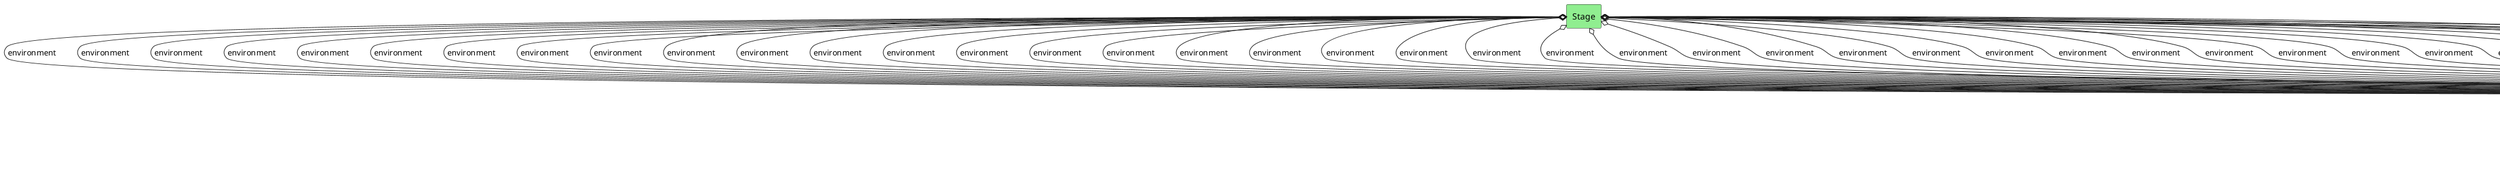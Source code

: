 @startuml

class "Environment" as Model {
 string name

 
}

rectangle "MultiCloud" as MultiCloud #lightblue {
}

Model o--> "n" MultiCloud : clouds


rectangle "PolicyCollection" as PolicyCollection #lightblue {
}

Model o--> "1" PolicyCollection : policies


rectangle "SecurityProfile" as SecurityProfile #lightblue {
}

Model o--> "1" SecurityProfile : profile




    rectangle "Stage" as Stage #lightgreen {
    }
    
        Stage   o--> "1" Model : "environment"
    
    rectangle "Servicelet" as Servicelet #lightgreen {
    }
    
        Servicelet   o--> "1" Model : "env"
    
    rectangle "StackletDefinition" as StackletDefinition #lightgreen {
    }
    
        StackletDefinition   o--> "1" Model : "env"
    
    rectangle "Stage" as Stage #lightgreen {
    }
    
        Stage   o--> "1" Model : "environment"
    
    rectangle "Servicelet" as Servicelet #lightgreen {
    }
    
        Servicelet   o--> "1" Model : "env"
    
    rectangle "StackletDefinition" as StackletDefinition #lightgreen {
    }
    
        StackletDefinition   o--> "1" Model : "env"
    
    rectangle "Stage" as Stage #lightgreen {
    }
    
        Stage   o--> "1" Model : "environment"
    
    rectangle "Servicelet" as Servicelet #lightgreen {
    }
    
        Servicelet   o--> "1" Model : "env"
    
    rectangle "StackletDefinition" as StackletDefinition #lightgreen {
    }
    
        StackletDefinition   o--> "1" Model : "env"
    
    rectangle "Stage" as Stage #lightgreen {
    }
    
        Stage   o--> "1" Model : "environment"
    
    rectangle "Servicelet" as Servicelet #lightgreen {
    }
    
        Servicelet   o--> "1" Model : "env"
    
    rectangle "StackletDefinition" as StackletDefinition #lightgreen {
    }
    
        StackletDefinition   o--> "1" Model : "env"
    
    rectangle "Stage" as Stage #lightgreen {
    }
    
        Stage   o--> "1" Model : "environment"
    
    rectangle "Servicelet" as Servicelet #lightgreen {
    }
    
        Servicelet   o--> "1" Model : "env"
    
    rectangle "StackletDefinition" as StackletDefinition #lightgreen {
    }
    
        StackletDefinition   o--> "1" Model : "env"
    
    rectangle "Stage" as Stage #lightgreen {
    }
    
        Stage   o--> "1" Model : "environment"
    
    rectangle "Servicelet" as Servicelet #lightgreen {
    }
    
        Servicelet   o--> "1" Model : "env"
    
    rectangle "StackletDefinition" as StackletDefinition #lightgreen {
    }
    
        StackletDefinition   o--> "1" Model : "env"
    
    rectangle "Stage" as Stage #lightgreen {
    }
    
        Stage   o--> "1" Model : "environment"
    
    rectangle "Servicelet" as Servicelet #lightgreen {
    }
    
        Servicelet   o--> "1" Model : "env"
    
    rectangle "StackletDefinition" as StackletDefinition #lightgreen {
    }
    
        StackletDefinition   o--> "1" Model : "env"
    
    rectangle "Stage" as Stage #lightgreen {
    }
    
        Stage   o--> "1" Model : "environment"
    
    rectangle "Servicelet" as Servicelet #lightgreen {
    }
    
        Servicelet   o--> "1" Model : "env"
    
    rectangle "StackletDefinition" as StackletDefinition #lightgreen {
    }
    
        StackletDefinition   o--> "1" Model : "env"
    
    rectangle "Stage" as Stage #lightgreen {
    }
    
        Stage   o--> "1" Model : "environment"
    
    rectangle "Servicelet" as Servicelet #lightgreen {
    }
    
        Servicelet   o--> "1" Model : "env"
    
    rectangle "StackletDefinition" as StackletDefinition #lightgreen {
    }
    
        StackletDefinition   o--> "1" Model : "env"
    
    rectangle "Stage" as Stage #lightgreen {
    }
    
        Stage   o--> "1" Model : "environment"
    
    rectangle "Servicelet" as Servicelet #lightgreen {
    }
    
        Servicelet   o--> "1" Model : "env"
    
    rectangle "StackletDefinition" as StackletDefinition #lightgreen {
    }
    
        StackletDefinition   o--> "1" Model : "env"
    
    rectangle "Stage" as Stage #lightgreen {
    }
    
        Stage   o--> "1" Model : "environment"
    
    rectangle "Servicelet" as Servicelet #lightgreen {
    }
    
        Servicelet   o--> "1" Model : "env"
    
    rectangle "StackletDefinition" as StackletDefinition #lightgreen {
    }
    
        StackletDefinition   o--> "1" Model : "env"
    
    rectangle "Stage" as Stage #lightgreen {
    }
    
        Stage   o--> "1" Model : "environment"
    
    rectangle "Servicelet" as Servicelet #lightgreen {
    }
    
        Servicelet   o--> "1" Model : "env"
    
    rectangle "StackletDefinition" as StackletDefinition #lightgreen {
    }
    
        StackletDefinition   o--> "1" Model : "env"
    
    rectangle "Stage" as Stage #lightgreen {
    }
    
        Stage   o--> "1" Model : "environment"
    
    rectangle "Servicelet" as Servicelet #lightgreen {
    }
    
        Servicelet   o--> "1" Model : "env"
    
    rectangle "StackletDefinition" as StackletDefinition #lightgreen {
    }
    
        StackletDefinition   o--> "1" Model : "env"
    
    rectangle "Stage" as Stage #lightgreen {
    }
    
        Stage   o--> "1" Model : "environment"
    
    rectangle "Servicelet" as Servicelet #lightgreen {
    }
    
        Servicelet   o--> "1" Model : "env"
    
    rectangle "StackletDefinition" as StackletDefinition #lightgreen {
    }
    
        StackletDefinition   o--> "1" Model : "env"
    
    rectangle "Stage" as Stage #lightgreen {
    }
    
        Stage   o--> "1" Model : "environment"
    
    rectangle "Servicelet" as Servicelet #lightgreen {
    }
    
        Servicelet   o--> "1" Model : "env"
    
    rectangle "StackletDefinition" as StackletDefinition #lightgreen {
    }
    
        StackletDefinition   o--> "1" Model : "env"
    
    rectangle "Stage" as Stage #lightgreen {
    }
    
        Stage   o--> "1" Model : "environment"
    
    rectangle "Servicelet" as Servicelet #lightgreen {
    }
    
        Servicelet   o--> "1" Model : "env"
    
    rectangle "StackletDefinition" as StackletDefinition #lightgreen {
    }
    
        StackletDefinition   o--> "1" Model : "env"
    
    rectangle "Stage" as Stage #lightgreen {
    }
    
        Stage   o--> "1" Model : "environment"
    
    rectangle "Servicelet" as Servicelet #lightgreen {
    }
    
        Servicelet   o--> "1" Model : "env"
    
    rectangle "StackletDefinition" as StackletDefinition #lightgreen {
    }
    
        StackletDefinition   o--> "1" Model : "env"
    
    rectangle "Stage" as Stage #lightgreen {
    }
    
        Stage   o--> "1" Model : "environment"
    
    rectangle "Servicelet" as Servicelet #lightgreen {
    }
    
        Servicelet   o--> "1" Model : "env"
    
    rectangle "StackletDefinition" as StackletDefinition #lightgreen {
    }
    
        StackletDefinition   o--> "1" Model : "env"
    
    rectangle "Stage" as Stage #lightgreen {
    }
    
        Stage   o--> "1" Model : "environment"
    
    rectangle "Servicelet" as Servicelet #lightgreen {
    }
    
        Servicelet   o--> "1" Model : "env"
    
    rectangle "StackletDefinition" as StackletDefinition #lightgreen {
    }
    
        StackletDefinition   o--> "1" Model : "env"
    
    rectangle "Stage" as Stage #lightgreen {
    }
    
        Stage   o--> "1" Model : "environment"
    
    rectangle "Servicelet" as Servicelet #lightgreen {
    }
    
        Servicelet   o--> "1" Model : "env"
    
    rectangle "StackletDefinition" as StackletDefinition #lightgreen {
    }
    
        StackletDefinition   o--> "1" Model : "env"
    
    rectangle "Stage" as Stage #lightgreen {
    }
    
        Stage   o--> "1" Model : "environment"
    
    rectangle "Servicelet" as Servicelet #lightgreen {
    }
    
        Servicelet   o--> "1" Model : "env"
    
    rectangle "StackletDefinition" as StackletDefinition #lightgreen {
    }
    
        StackletDefinition   o--> "1" Model : "env"
    
    rectangle "Stage" as Stage #lightgreen {
    }
    
        Stage   o--> "1" Model : "environment"
    
    rectangle "Servicelet" as Servicelet #lightgreen {
    }
    
        Servicelet   o--> "1" Model : "env"
    
    rectangle "StackletDefinition" as StackletDefinition #lightgreen {
    }
    
        StackletDefinition   o--> "1" Model : "env"
    
    rectangle "Stage" as Stage #lightgreen {
    }
    
        Stage   o--> "1" Model : "environment"
    
    rectangle "Servicelet" as Servicelet #lightgreen {
    }
    
        Servicelet   o--> "1" Model : "env"
    
    rectangle "StackletDefinition" as StackletDefinition #lightgreen {
    }
    
        StackletDefinition   o--> "1" Model : "env"
    
    rectangle "Stage" as Stage #lightgreen {
    }
    
        Stage   o--> "1" Model : "environment"
    
    rectangle "Servicelet" as Servicelet #lightgreen {
    }
    
        Servicelet   o--> "1" Model : "env"
    
    rectangle "StackletDefinition" as StackletDefinition #lightgreen {
    }
    
        StackletDefinition   o--> "1" Model : "env"
    
    rectangle "Stage" as Stage #lightgreen {
    }
    
        Stage   o--> "1" Model : "environment"
    
    rectangle "Servicelet" as Servicelet #lightgreen {
    }
    
        Servicelet   o--> "1" Model : "env"
    
    rectangle "StackletDefinition" as StackletDefinition #lightgreen {
    }
    
        StackletDefinition   o--> "1" Model : "env"
    
    rectangle "Stage" as Stage #lightgreen {
    }
    
        Stage   o--> "1" Model : "environment"
    
    rectangle "Servicelet" as Servicelet #lightgreen {
    }
    
        Servicelet   o--> "1" Model : "env"
    
    rectangle "StackletDefinition" as StackletDefinition #lightgreen {
    }
    
        StackletDefinition   o--> "1" Model : "env"
    
    rectangle "Stage" as Stage #lightgreen {
    }
    
        Stage   o--> "1" Model : "environment"
    
    rectangle "Servicelet" as Servicelet #lightgreen {
    }
    
        Servicelet   o--> "1" Model : "env"
    
    rectangle "StackletDefinition" as StackletDefinition #lightgreen {
    }
    
        StackletDefinition   o--> "1" Model : "env"
    
    rectangle "Stage" as Stage #lightgreen {
    }
    
        Stage   o--> "1" Model : "environment"
    
    rectangle "Servicelet" as Servicelet #lightgreen {
    }
    
        Servicelet   o--> "1" Model : "env"
    
    rectangle "StackletDefinition" as StackletDefinition #lightgreen {
    }
    
        StackletDefinition   o--> "1" Model : "env"
    
    rectangle "Stage" as Stage #lightgreen {
    }
    
        Stage   o--> "1" Model : "environment"
    
    rectangle "Servicelet" as Servicelet #lightgreen {
    }
    
        Servicelet   o--> "1" Model : "env"
    
    rectangle "StackletDefinition" as StackletDefinition #lightgreen {
    }
    
        StackletDefinition   o--> "1" Model : "env"
    
    rectangle "Stage" as Stage #lightgreen {
    }
    
        Stage   o--> "1" Model : "environment"
    
    rectangle "Servicelet" as Servicelet #lightgreen {
    }
    
        Servicelet   o--> "1" Model : "env"
    
    rectangle "StackletDefinition" as StackletDefinition #lightgreen {
    }
    
        StackletDefinition   o--> "1" Model : "env"
    
    rectangle "Stage" as Stage #lightgreen {
    }
    
        Stage   o--> "1" Model : "environment"
    
    rectangle "Servicelet" as Servicelet #lightgreen {
    }
    
        Servicelet   o--> "1" Model : "env"
    
    rectangle "StackletDefinition" as StackletDefinition #lightgreen {
    }
    
        StackletDefinition   o--> "1" Model : "env"
    
    rectangle "Stage" as Stage #lightgreen {
    }
    
        Stage   o--> "1" Model : "environment"
    
    rectangle "Servicelet" as Servicelet #lightgreen {
    }
    
        Servicelet   o--> "1" Model : "env"
    
    rectangle "StackletDefinition" as StackletDefinition #lightgreen {
    }
    
        StackletDefinition   o--> "1" Model : "env"
    
    rectangle "Stage" as Stage #lightgreen {
    }
    
        Stage   o--> "1" Model : "environment"
    
    rectangle "Servicelet" as Servicelet #lightgreen {
    }
    
        Servicelet   o--> "1" Model : "env"
    
    rectangle "StackletDefinition" as StackletDefinition #lightgreen {
    }
    
        StackletDefinition   o--> "1" Model : "env"
    
    rectangle "Stage" as Stage #lightgreen {
    }
    
        Stage   o--> "1" Model : "environment"
    
    rectangle "Servicelet" as Servicelet #lightgreen {
    }
    
        Servicelet   o--> "1" Model : "env"
    
    rectangle "StackletDefinition" as StackletDefinition #lightgreen {
    }
    
        StackletDefinition   o--> "1" Model : "env"
    
    rectangle "Stage" as Stage #lightgreen {
    }
    
        Stage   o--> "1" Model : "environment"
    
    rectangle "Servicelet" as Servicelet #lightgreen {
    }
    
        Servicelet   o--> "1" Model : "env"
    
    rectangle "StackletDefinition" as StackletDefinition #lightgreen {
    }
    
        StackletDefinition   o--> "1" Model : "env"
    
    rectangle "Stage" as Stage #lightgreen {
    }
    
        Stage   o--> "1" Model : "environment"
    
    rectangle "Servicelet" as Servicelet #lightgreen {
    }
    
        Servicelet   o--> "1" Model : "env"
    
    rectangle "StackletDefinition" as StackletDefinition #lightgreen {
    }
    
        StackletDefinition   o--> "1" Model : "env"
    
    rectangle "Stage" as Stage #lightgreen {
    }
    
        Stage   o--> "1" Model : "environment"
    
    rectangle "Servicelet" as Servicelet #lightgreen {
    }
    
        Servicelet   o--> "1" Model : "env"
    
    rectangle "StackletDefinition" as StackletDefinition #lightgreen {
    }
    
        StackletDefinition   o--> "1" Model : "env"
    
    rectangle "Stage" as Stage #lightgreen {
    }
    
        Stage   o--> "1" Model : "environment"
    
    rectangle "Servicelet" as Servicelet #lightgreen {
    }
    
        Servicelet   o--> "1" Model : "env"
    
    rectangle "StackletDefinition" as StackletDefinition #lightgreen {
    }
    
        StackletDefinition   o--> "1" Model : "env"
    
    rectangle "Stage" as Stage #lightgreen {
    }
    
        Stage   o--> "1" Model : "environment"
    
    rectangle "Servicelet" as Servicelet #lightgreen {
    }
    
        Servicelet   o--> "1" Model : "env"
    
    rectangle "StackletDefinition" as StackletDefinition #lightgreen {
    }
    
        StackletDefinition   o--> "1" Model : "env"
    
    rectangle "Stage" as Stage #lightgreen {
    }
    
        Stage   o--> "1" Model : "environment"
    
    rectangle "Servicelet" as Servicelet #lightgreen {
    }
    
        Servicelet   o--> "1" Model : "env"
    
    rectangle "Stacklet" as Stacklet #lightgreen {
    }
    
        Stacklet   o--> "1" Model : "env"
    
    rectangle "StackletDefinition" as StackletDefinition #lightgreen {
    }
    
        StackletDefinition   o--> "1" Model : "env"
    
    rectangle "Stage" as Stage #lightgreen {
    }
    
        Stage   o--> "1" Model : "environment"
    
    rectangle "Servicelet" as Servicelet #lightgreen {
    }
    
        Servicelet   o--> "1" Model : "env"
    
    rectangle "Stacklet" as Stacklet #lightgreen {
    }
    
        Stacklet   o--> "1" Model : "env"
    
    rectangle "StackletDefinition" as StackletDefinition #lightgreen {
    }
    
        StackletDefinition   o--> "1" Model : "env"
    
    rectangle "Stage" as Stage #lightgreen {
    }
    
        Stage   o--> "1" Model : "environment"
    
    rectangle "Servicelet" as Servicelet #lightgreen {
    }
    
        Servicelet   o--> "1" Model : "env"
    
    rectangle "Stacklet" as Stacklet #lightgreen {
    }
    
        Stacklet   o--> "1" Model : "env"
    
    rectangle "StackletDefinition" as StackletDefinition #lightgreen {
    }
    
        StackletDefinition   o--> "1" Model : "env"
    
    rectangle "Stage" as Stage #lightgreen {
    }
    
        Stage   o--> "1" Model : "environment"
    
    rectangle "Servicelet" as Servicelet #lightgreen {
    }
    
        Servicelet   o--> "1" Model : "env"
    
    rectangle "Stacklet" as Stacklet #lightgreen {
    }
    
        Stacklet   o--> "1" Model : "env"
    
    rectangle "StackletDefinition" as StackletDefinition #lightgreen {
    }
    
        StackletDefinition   o--> "1" Model : "env"
    
    rectangle "Stage" as Stage #lightgreen {
    }
    
        Stage   o--> "1" Model : "environment"
    
    rectangle "Servicelet" as Servicelet #lightgreen {
    }
    
        Servicelet   o--> "1" Model : "env"
    
    rectangle "Stacklet" as Stacklet #lightgreen {
    }
    
        Stacklet   o--> "1" Model : "env"
    
    rectangle "StackletDefinition" as StackletDefinition #lightgreen {
    }
    
        StackletDefinition   o--> "1" Model : "env"
    

@enduml
